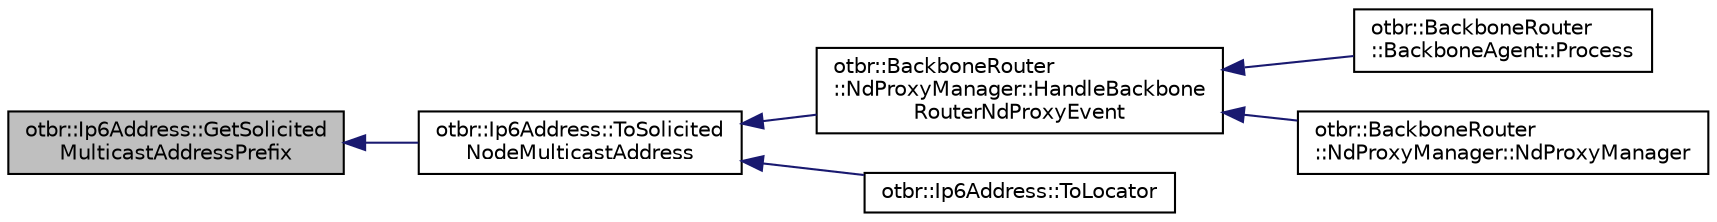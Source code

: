 digraph "otbr::Ip6Address::GetSolicitedMulticastAddressPrefix"
{
  edge [fontname="Helvetica",fontsize="10",labelfontname="Helvetica",labelfontsize="10"];
  node [fontname="Helvetica",fontsize="10",shape=record];
  rankdir="LR";
  Node33 [label="otbr::Ip6Address::GetSolicited\lMulticastAddressPrefix",height=0.2,width=0.4,color="black", fillcolor="grey75", style="filled", fontcolor="black"];
  Node33 -> Node34 [dir="back",color="midnightblue",fontsize="10",style="solid",fontname="Helvetica"];
  Node34 [label="otbr::Ip6Address::ToSolicited\lNodeMulticastAddress",height=0.2,width=0.4,color="black", fillcolor="white", style="filled",URL="$d2/dfe/classotbr_1_1Ip6Address.html#a18990d0ba95c35dc3f5b018a8fb27bbd",tooltip="This method returns the solicited node multicast address. "];
  Node34 -> Node35 [dir="back",color="midnightblue",fontsize="10",style="solid",fontname="Helvetica"];
  Node35 [label="otbr::BackboneRouter\l::NdProxyManager::HandleBackbone\lRouterNdProxyEvent",height=0.2,width=0.4,color="black", fillcolor="white", style="filled",URL="$d8/d58/classotbr_1_1BackboneRouter_1_1NdProxyManager.html#a1e85826c06f3d1468966af835f2d92a5",tooltip="This method handles a Backbone Router ND Proxy event. "];
  Node35 -> Node36 [dir="back",color="midnightblue",fontsize="10",style="solid",fontname="Helvetica"];
  Node36 [label="otbr::BackboneRouter\l::BackboneAgent::Process",height=0.2,width=0.4,color="black", fillcolor="white", style="filled",URL="$da/d5a/classotbr_1_1BackboneRouter_1_1BackboneAgent.html#a929098fffbd0e74ec1471a3d8f80e120",tooltip="This method performs border agent processing. "];
  Node35 -> Node37 [dir="back",color="midnightblue",fontsize="10",style="solid",fontname="Helvetica"];
  Node37 [label="otbr::BackboneRouter\l::NdProxyManager::NdProxyManager",height=0.2,width=0.4,color="black", fillcolor="white", style="filled",URL="$d8/d58/classotbr_1_1BackboneRouter_1_1NdProxyManager.html#a76a903dbbdb43d1af0c0dd234cf97848",tooltip="This constructor initializes a NdProxyManager instance. "];
  Node34 -> Node38 [dir="back",color="midnightblue",fontsize="10",style="solid",fontname="Helvetica"];
  Node38 [label="otbr::Ip6Address::ToLocator",height=0.2,width=0.4,color="black", fillcolor="white", style="filled",URL="$d2/dfe/classotbr_1_1Ip6Address.html#ab645c08692523c186f2f1234671da3bc",tooltip="Retrieve the 16-bit Thread locator. "];
}
